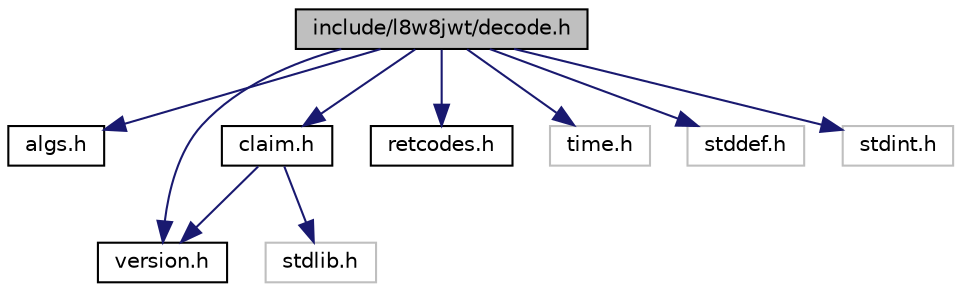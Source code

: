 digraph "include/l8w8jwt/decode.h"
{
  edge [fontname="Helvetica",fontsize="10",labelfontname="Helvetica",labelfontsize="10"];
  node [fontname="Helvetica",fontsize="10",shape=record];
  Node1 [label="include/l8w8jwt/decode.h",height=0.2,width=0.4,color="black", fillcolor="grey75", style="filled", fontcolor="black"];
  Node1 -> Node2 [color="midnightblue",fontsize="10",style="solid",fontname="Helvetica"];
  Node2 [label="algs.h",height=0.2,width=0.4,color="black", fillcolor="white", style="filled",URL="$algs_8h.html",tooltip="JWT algorithms as defined in https://tools.ietf.org/html/rfc7518#section-3.1. "];
  Node1 -> Node3 [color="midnightblue",fontsize="10",style="solid",fontname="Helvetica"];
  Node3 [label="claim.h",height=0.2,width=0.4,color="black", fillcolor="white", style="filled",URL="$claim_8h.html",tooltip="JWT claims as described in https://auth0.com/docs/tokens/concepts/jwt-claims. "];
  Node3 -> Node4 [color="midnightblue",fontsize="10",style="solid",fontname="Helvetica"];
  Node4 [label="version.h",height=0.2,width=0.4,color="black", fillcolor="white", style="filled",URL="$version_8h.html",tooltip="l8w8jwt version checking. "];
  Node3 -> Node5 [color="midnightblue",fontsize="10",style="solid",fontname="Helvetica"];
  Node5 [label="stdlib.h",height=0.2,width=0.4,color="grey75", fillcolor="white", style="filled"];
  Node1 -> Node4 [color="midnightblue",fontsize="10",style="solid",fontname="Helvetica"];
  Node1 -> Node6 [color="midnightblue",fontsize="10",style="solid",fontname="Helvetica"];
  Node6 [label="retcodes.h",height=0.2,width=0.4,color="black", fillcolor="white", style="filled",URL="$retcodes_8h.html",tooltip="Macros for possible integer codes returned by the various l8w8jwt functions. "];
  Node1 -> Node7 [color="midnightblue",fontsize="10",style="solid",fontname="Helvetica"];
  Node7 [label="time.h",height=0.2,width=0.4,color="grey75", fillcolor="white", style="filled"];
  Node1 -> Node8 [color="midnightblue",fontsize="10",style="solid",fontname="Helvetica"];
  Node8 [label="stddef.h",height=0.2,width=0.4,color="grey75", fillcolor="white", style="filled"];
  Node1 -> Node9 [color="midnightblue",fontsize="10",style="solid",fontname="Helvetica"];
  Node9 [label="stdint.h",height=0.2,width=0.4,color="grey75", fillcolor="white", style="filled"];
}
